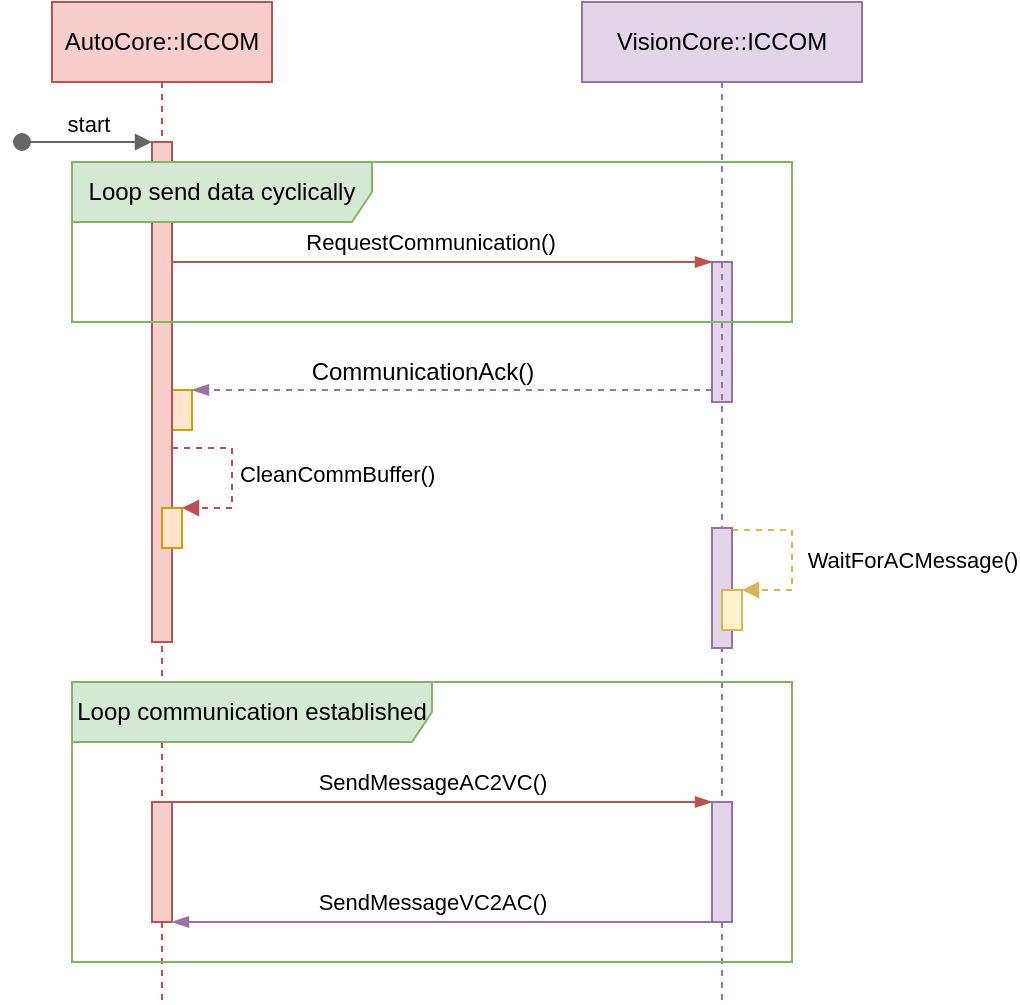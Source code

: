 <mxfile version="20.8.18" type="github">
  <diagram name="Page-1" id="2YBvvXClWsGukQMizWep">
    <mxGraphModel dx="1854" dy="541" grid="1" gridSize="10" guides="1" tooltips="1" connect="1" arrows="1" fold="1" page="1" pageScale="1" pageWidth="850" pageHeight="1100" math="0" shadow="0">
      <root>
        <mxCell id="0" />
        <mxCell id="1" parent="0" />
        <mxCell id="YtzWnAf7WLuV5igxI2Gr-4" value="" style="html=1;points=[];perimeter=orthogonalPerimeter;outlineConnect=0;targetShapes=umlLifeline;portConstraint=eastwest;newEdgeStyle={&quot;edgeStyle&quot;:&quot;elbowEdgeStyle&quot;,&quot;elbow&quot;:&quot;vertical&quot;,&quot;curved&quot;:0,&quot;rounded&quot;:0};fillColor=#e1d5e7;strokeColor=#9673a6;" vertex="1" parent="1">
          <mxGeometry x="350" y="170" width="10" height="70" as="geometry" />
        </mxCell>
        <mxCell id="aM9ryv3xv72pqoxQDRHE-5" value="VisionCore::ICCOM" style="shape=umlLifeline;perimeter=lifelinePerimeter;whiteSpace=wrap;html=1;container=0;dropTarget=0;collapsible=0;recursiveResize=0;outlineConnect=0;portConstraint=eastwest;newEdgeStyle={&quot;edgeStyle&quot;:&quot;elbowEdgeStyle&quot;,&quot;elbow&quot;:&quot;vertical&quot;,&quot;curved&quot;:0,&quot;rounded&quot;:0};fillColor=#e1d5e7;strokeColor=#9673a6;" parent="1" vertex="1">
          <mxGeometry x="285" y="40" width="140" height="500" as="geometry" />
        </mxCell>
        <mxCell id="YtzWnAf7WLuV5igxI2Gr-24" value="" style="html=1;align=left;spacingLeft=2;endArrow=block;rounded=0;edgeStyle=orthogonalEdgeStyle;curved=0;rounded=0;dashed=1;fillColor=#fff2cc;strokeColor=#d6b656;" edge="1" parent="aM9ryv3xv72pqoxQDRHE-5">
          <mxGeometry relative="1" as="geometry">
            <mxPoint x="75" y="264" as="sourcePoint" />
            <Array as="points">
              <mxPoint x="105" y="294" />
            </Array>
            <mxPoint x="80" y="294" as="targetPoint" />
          </mxGeometry>
        </mxCell>
        <mxCell id="YtzWnAf7WLuV5igxI2Gr-25" value="WaitForACMessage()" style="edgeLabel;html=1;align=center;verticalAlign=middle;resizable=0;points=[];" vertex="1" connectable="0" parent="YtzWnAf7WLuV5igxI2Gr-24">
          <mxGeometry x="0.058" y="1" relative="1" as="geometry">
            <mxPoint x="59" as="offset" />
          </mxGeometry>
        </mxCell>
        <mxCell id="YtzWnAf7WLuV5igxI2Gr-26" value="" style="html=1;points=[];perimeter=orthogonalPerimeter;outlineConnect=0;targetShapes=umlLifeline;portConstraint=eastwest;newEdgeStyle={&quot;edgeStyle&quot;:&quot;elbowEdgeStyle&quot;,&quot;elbow&quot;:&quot;vertical&quot;,&quot;curved&quot;:0,&quot;rounded&quot;:0};fillColor=#e1d5e7;strokeColor=#9673a6;" vertex="1" parent="aM9ryv3xv72pqoxQDRHE-5">
          <mxGeometry x="65" y="263" width="10" height="60" as="geometry" />
        </mxCell>
        <mxCell id="YtzWnAf7WLuV5igxI2Gr-23" value="" style="html=1;points=[];perimeter=orthogonalPerimeter;outlineConnect=0;targetShapes=umlLifeline;portConstraint=eastwest;newEdgeStyle={&quot;edgeStyle&quot;:&quot;elbowEdgeStyle&quot;,&quot;elbow&quot;:&quot;vertical&quot;,&quot;curved&quot;:0,&quot;rounded&quot;:0};fillColor=#fff2cc;strokeColor=#d6b656;" vertex="1" parent="aM9ryv3xv72pqoxQDRHE-5">
          <mxGeometry x="70" y="294" width="10" height="20" as="geometry" />
        </mxCell>
        <mxCell id="YtzWnAf7WLuV5igxI2Gr-34" value="" style="html=1;points=[];perimeter=orthogonalPerimeter;outlineConnect=0;targetShapes=umlLifeline;portConstraint=eastwest;newEdgeStyle={&quot;edgeStyle&quot;:&quot;elbowEdgeStyle&quot;,&quot;elbow&quot;:&quot;vertical&quot;,&quot;curved&quot;:0,&quot;rounded&quot;:0};fillColor=#e1d5e7;strokeColor=#9673a6;" vertex="1" parent="aM9ryv3xv72pqoxQDRHE-5">
          <mxGeometry x="65" y="400" width="10" height="60" as="geometry" />
        </mxCell>
        <mxCell id="aM9ryv3xv72pqoxQDRHE-1" value="AutoCore::ICCOM" style="shape=umlLifeline;perimeter=lifelinePerimeter;whiteSpace=wrap;html=1;container=0;dropTarget=0;collapsible=0;recursiveResize=0;outlineConnect=0;portConstraint=eastwest;newEdgeStyle={&quot;edgeStyle&quot;:&quot;elbowEdgeStyle&quot;,&quot;elbow&quot;:&quot;vertical&quot;,&quot;curved&quot;:0,&quot;rounded&quot;:0};fillColor=#f8cecc;strokeColor=#b85450;" parent="1" vertex="1">
          <mxGeometry x="20" y="40" width="110" height="500" as="geometry" />
        </mxCell>
        <mxCell id="aM9ryv3xv72pqoxQDRHE-3" value="start" style="html=1;verticalAlign=bottom;startArrow=oval;endArrow=block;startSize=8;edgeStyle=elbowEdgeStyle;elbow=vertical;curved=0;rounded=0;fillColor=#f5f5f5;strokeColor=#666666;" parent="aM9ryv3xv72pqoxQDRHE-1" edge="1">
          <mxGeometry relative="1" as="geometry">
            <mxPoint x="-15" y="70" as="sourcePoint" />
            <mxPoint x="50" y="70" as="targetPoint" />
          </mxGeometry>
        </mxCell>
        <mxCell id="YtzWnAf7WLuV5igxI2Gr-9" value="" style="html=1;points=[];perimeter=orthogonalPerimeter;outlineConnect=0;targetShapes=umlLifeline;portConstraint=eastwest;newEdgeStyle={&quot;edgeStyle&quot;:&quot;elbowEdgeStyle&quot;,&quot;elbow&quot;:&quot;vertical&quot;,&quot;curved&quot;:0,&quot;rounded&quot;:0};fillColor=#ffe6cc;strokeColor=#d79b00;" vertex="1" parent="aM9ryv3xv72pqoxQDRHE-1">
          <mxGeometry x="60" y="194" width="10" height="20" as="geometry" />
        </mxCell>
        <mxCell id="YtzWnAf7WLuV5igxI2Gr-2" value="" style="html=1;points=[];perimeter=orthogonalPerimeter;outlineConnect=0;targetShapes=umlLifeline;portConstraint=eastwest;newEdgeStyle={&quot;edgeStyle&quot;:&quot;elbowEdgeStyle&quot;,&quot;elbow&quot;:&quot;vertical&quot;,&quot;curved&quot;:0,&quot;rounded&quot;:0};fillColor=#f8cecc;strokeColor=#b85450;" vertex="1" parent="1">
          <mxGeometry x="70" y="110" width="10" height="250" as="geometry" />
        </mxCell>
        <mxCell id="YtzWnAf7WLuV5igxI2Gr-1" value="Loop send data cyclically" style="shape=umlFrame;whiteSpace=wrap;html=1;pointerEvents=0;width=150;height=30;fillColor=#d5e8d4;strokeColor=#82b366;" vertex="1" parent="1">
          <mxGeometry x="30" y="120" width="360" height="80" as="geometry" />
        </mxCell>
        <mxCell id="YtzWnAf7WLuV5igxI2Gr-7" value="" style="fontSize=12;html=1;endArrow=blockThin;endFill=1;rounded=0;fillColor=#f8cecc;strokeColor=#b85450;" edge="1" parent="1">
          <mxGeometry width="160" relative="1" as="geometry">
            <mxPoint x="80" y="170" as="sourcePoint" />
            <mxPoint x="350" y="170" as="targetPoint" />
          </mxGeometry>
        </mxCell>
        <mxCell id="YtzWnAf7WLuV5igxI2Gr-8" value="RequestCommunication()" style="edgeLabel;html=1;align=center;verticalAlign=middle;resizable=0;points=[];" vertex="1" connectable="0" parent="YtzWnAf7WLuV5igxI2Gr-7">
          <mxGeometry x="0.178" relative="1" as="geometry">
            <mxPoint x="-30" y="-10" as="offset" />
          </mxGeometry>
        </mxCell>
        <mxCell id="YtzWnAf7WLuV5igxI2Gr-14" value="" style="edgeStyle=elbowEdgeStyle;fontSize=12;html=1;endArrow=blockThin;endFill=1;dashed=1;rounded=0;fillColor=#e1d5e7;strokeColor=#9673a6;" edge="1" parent="1">
          <mxGeometry width="160" relative="1" as="geometry">
            <mxPoint x="350" y="234" as="sourcePoint" />
            <mxPoint x="90" y="234" as="targetPoint" />
            <Array as="points">
              <mxPoint x="320" y="244" />
            </Array>
          </mxGeometry>
        </mxCell>
        <mxCell id="YtzWnAf7WLuV5igxI2Gr-15" value="CommunicationAck()" style="text;html=1;align=center;verticalAlign=middle;resizable=0;points=[];autosize=1;strokeColor=none;fillColor=none;" vertex="1" parent="1">
          <mxGeometry x="140" y="210" width="130" height="30" as="geometry" />
        </mxCell>
        <mxCell id="YtzWnAf7WLuV5igxI2Gr-17" value="" style="html=1;points=[];perimeter=orthogonalPerimeter;outlineConnect=0;targetShapes=umlLifeline;portConstraint=eastwest;newEdgeStyle={&quot;edgeStyle&quot;:&quot;elbowEdgeStyle&quot;,&quot;elbow&quot;:&quot;vertical&quot;,&quot;curved&quot;:0,&quot;rounded&quot;:0};fillColor=#ffe6cc;strokeColor=#d79b00;" vertex="1" parent="1">
          <mxGeometry x="75" y="293" width="10" height="20" as="geometry" />
        </mxCell>
        <mxCell id="YtzWnAf7WLuV5igxI2Gr-18" value="CleanCommBuffer()" style="html=1;align=left;spacingLeft=2;endArrow=block;rounded=0;edgeStyle=orthogonalEdgeStyle;curved=0;rounded=0;dashed=1;fillColor=#f8cecc;strokeColor=#b85450;" edge="1" parent="1">
          <mxGeometry relative="1" as="geometry">
            <mxPoint x="80" y="263" as="sourcePoint" />
            <Array as="points">
              <mxPoint x="110" y="293" />
            </Array>
            <mxPoint x="85" y="293" as="targetPoint" />
          </mxGeometry>
        </mxCell>
        <mxCell id="YtzWnAf7WLuV5igxI2Gr-28" value="Loop communication established" style="shape=umlFrame;whiteSpace=wrap;html=1;pointerEvents=0;width=180;height=30;fillColor=#d5e8d4;strokeColor=#82b366;" vertex="1" parent="1">
          <mxGeometry x="30" y="380" width="360" height="140" as="geometry" />
        </mxCell>
        <mxCell id="YtzWnAf7WLuV5igxI2Gr-33" value="" style="html=1;points=[];perimeter=orthogonalPerimeter;outlineConnect=0;targetShapes=umlLifeline;portConstraint=eastwest;newEdgeStyle={&quot;edgeStyle&quot;:&quot;elbowEdgeStyle&quot;,&quot;elbow&quot;:&quot;vertical&quot;,&quot;curved&quot;:0,&quot;rounded&quot;:0};fillColor=#f8cecc;strokeColor=#b85450;" vertex="1" parent="1">
          <mxGeometry x="70" y="440" width="10" height="60" as="geometry" />
        </mxCell>
        <mxCell id="YtzWnAf7WLuV5igxI2Gr-35" value="" style="fontSize=12;html=1;endArrow=blockThin;endFill=1;rounded=0;fontStyle=1;fillColor=#f8cecc;strokeColor=#b85450;" edge="1" parent="1" target="YtzWnAf7WLuV5igxI2Gr-34">
          <mxGeometry width="160" relative="1" as="geometry">
            <mxPoint x="80" y="440" as="sourcePoint" />
            <mxPoint x="300" y="440" as="targetPoint" />
          </mxGeometry>
        </mxCell>
        <mxCell id="YtzWnAf7WLuV5igxI2Gr-37" value="SendMessageAC2VC()" style="edgeLabel;html=1;align=center;verticalAlign=middle;resizable=0;points=[];" vertex="1" connectable="0" parent="YtzWnAf7WLuV5igxI2Gr-35">
          <mxGeometry x="-0.256" y="-1" relative="1" as="geometry">
            <mxPoint x="29" y="-11" as="offset" />
          </mxGeometry>
        </mxCell>
        <mxCell id="YtzWnAf7WLuV5igxI2Gr-36" value="" style="fontSize=12;html=1;endArrow=blockThin;endFill=1;rounded=0;fontStyle=1;fillColor=#e1d5e7;strokeColor=#9673a6;" edge="1" parent="1">
          <mxGeometry width="160" relative="1" as="geometry">
            <mxPoint x="350.0" y="500" as="sourcePoint" />
            <mxPoint x="80" y="500" as="targetPoint" />
          </mxGeometry>
        </mxCell>
        <mxCell id="YtzWnAf7WLuV5igxI2Gr-38" value="SendMessageVC2AC()" style="edgeLabel;html=1;align=center;verticalAlign=middle;resizable=0;points=[];" vertex="1" connectable="0" parent="YtzWnAf7WLuV5igxI2Gr-36">
          <mxGeometry x="-0.061" y="3" relative="1" as="geometry">
            <mxPoint x="-13" y="-13" as="offset" />
          </mxGeometry>
        </mxCell>
      </root>
    </mxGraphModel>
  </diagram>
</mxfile>
